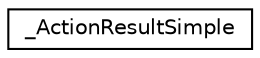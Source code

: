 digraph "Graphical Class Hierarchy"
{
  edge [fontname="Helvetica",fontsize="10",labelfontname="Helvetica",labelfontsize="10"];
  node [fontname="Helvetica",fontsize="10",shape=record];
  rankdir="LR";
  Node1 [label="_ActionResultSimple",height=0.2,width=0.4,color="black", fillcolor="white", style="filled",URL="$struct___action_result_simple.html"];
}
